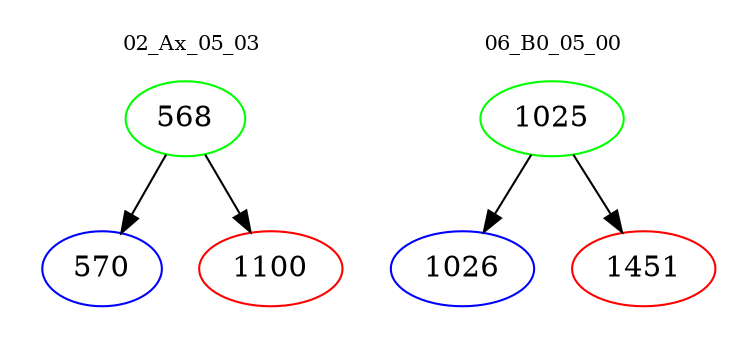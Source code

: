 digraph{
subgraph cluster_0 {
color = white
label = "02_Ax_05_03";
fontsize=10;
T0_568 [label="568", color="green"]
T0_568 -> T0_570 [color="black"]
T0_570 [label="570", color="blue"]
T0_568 -> T0_1100 [color="black"]
T0_1100 [label="1100", color="red"]
}
subgraph cluster_1 {
color = white
label = "06_B0_05_00";
fontsize=10;
T1_1025 [label="1025", color="green"]
T1_1025 -> T1_1026 [color="black"]
T1_1026 [label="1026", color="blue"]
T1_1025 -> T1_1451 [color="black"]
T1_1451 [label="1451", color="red"]
}
}
